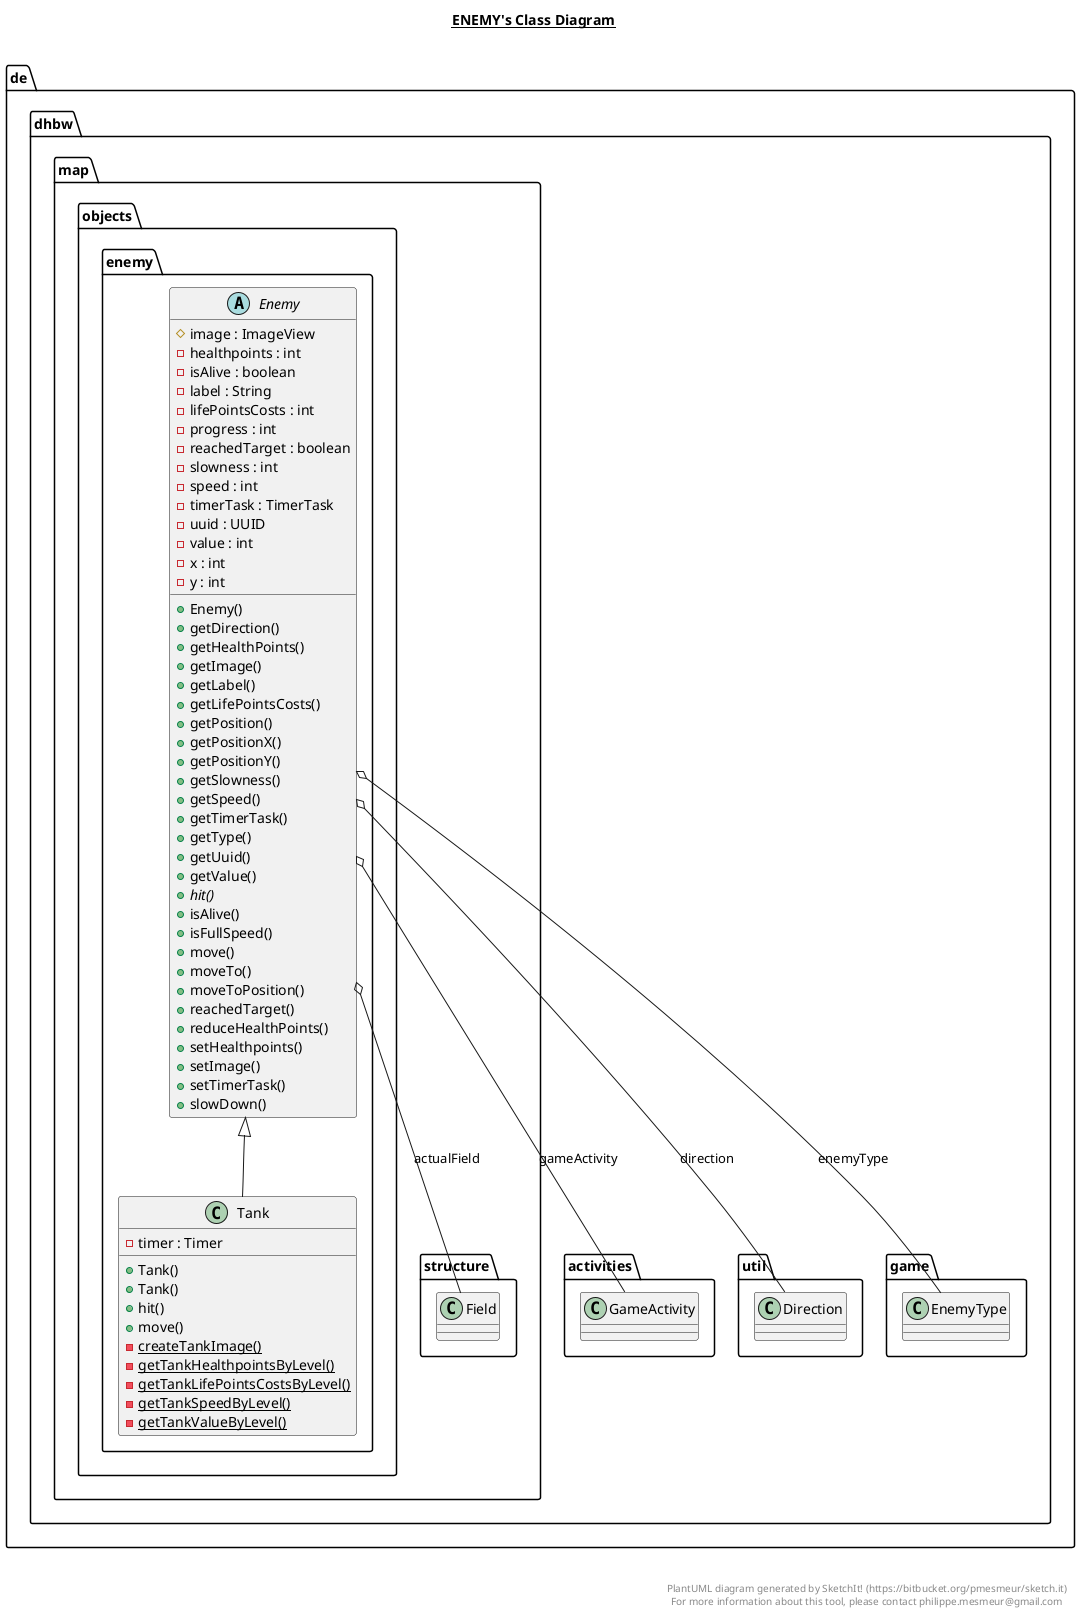 @startuml

title __ENEMY's Class Diagram__\n

  namespace de.dhbw {
    namespace map.objects.enemy {
      abstract class de.dhbw.map.objects.enemy.Enemy {
          # image : ImageView
          - healthpoints : int
          - isAlive : boolean
          - label : String
          - lifePointsCosts : int
          - progress : int
          - reachedTarget : boolean
          - slowness : int
          - speed : int
          - timerTask : TimerTask
          - uuid : UUID
          - value : int
          - x : int
          - y : int
          + Enemy()
          + getDirection()
          + getHealthPoints()
          + getImage()
          + getLabel()
          + getLifePointsCosts()
          + getPosition()
          + getPositionX()
          + getPositionY()
          + getSlowness()
          + getSpeed()
          + getTimerTask()
          + getType()
          + getUuid()
          + getValue()
          {abstract} + hit()
          + isAlive()
          + isFullSpeed()
          + move()
          + moveTo()
          + moveToPosition()
          + reachedTarget()
          + reduceHealthPoints()
          + setHealthpoints()
          + setImage()
          + setTimerTask()
          + slowDown()
      }
    }
  }
  

  namespace de.dhbw {
    namespace map.objects.enemy {
      class de.dhbw.map.objects.enemy.Tank {
          - timer : Timer
          + Tank()
          + Tank()
          + hit()
          + move()
          {static} - createTankImage()
          {static} - getTankHealthpointsByLevel()
          {static} - getTankLifePointsCostsByLevel()
          {static} - getTankSpeedByLevel()
          {static} - getTankValueByLevel()
      }
    }
  }
  

  de.dhbw.map.objects.enemy.Enemy o-- de.dhbw.activities.GameActivity : gameActivity
  de.dhbw.map.objects.enemy.Enemy o-- de.dhbw.map.structure.Field : actualField
  de.dhbw.map.objects.enemy.Enemy o-- de.dhbw.util.Direction : direction
  de.dhbw.map.objects.enemy.Enemy o-- de.dhbw.game.EnemyType : enemyType
  de.dhbw.map.objects.enemy.Tank -up-|> de.dhbw.map.objects.enemy.Enemy


right footer


PlantUML diagram generated by SketchIt! (https://bitbucket.org/pmesmeur/sketch.it)
For more information about this tool, please contact philippe.mesmeur@gmail.com
endfooter

@enduml
